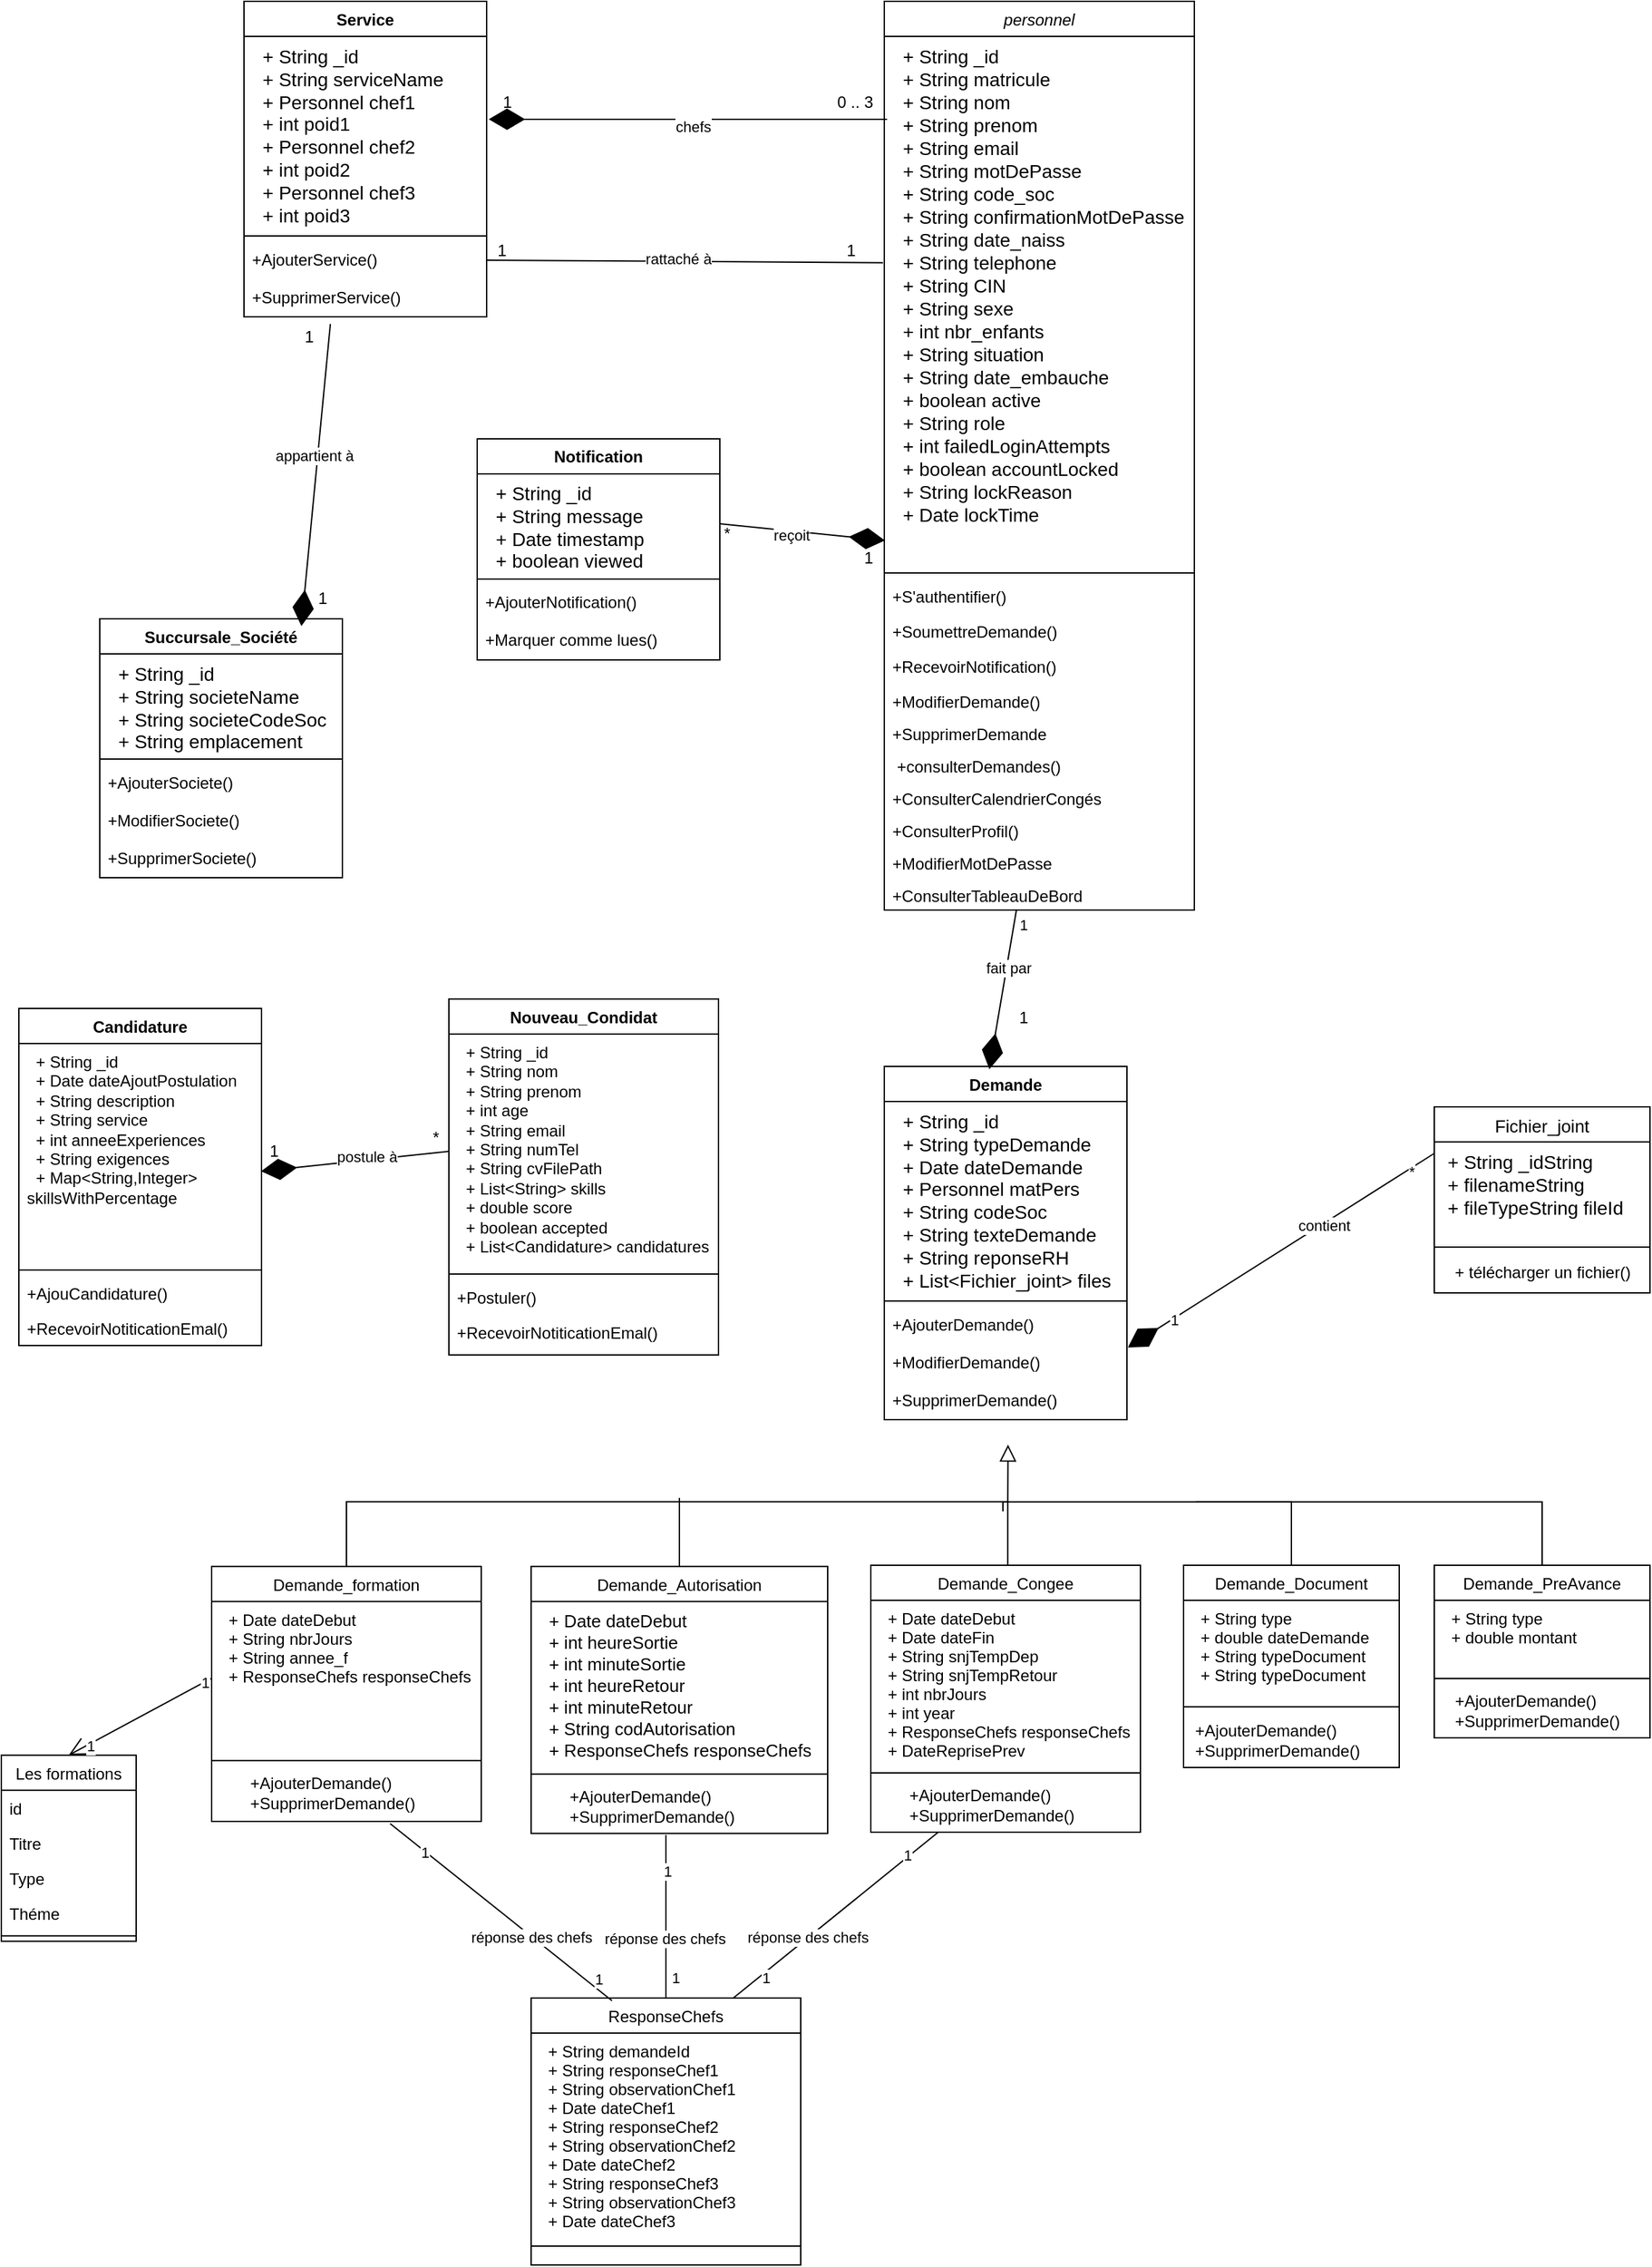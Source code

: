 <mxfile version="27.0.5">
  <diagram id="C5RBs43oDa-KdzZeNtuy" name="Page-1">
    <mxGraphModel dx="3021" dy="2364" grid="1" gridSize="10" guides="1" tooltips="1" connect="1" arrows="1" fold="1" page="1" pageScale="1" pageWidth="827" pageHeight="1169" math="0" shadow="0">
      <root>
        <mxCell id="WIyWlLk6GJQsqaUBKTNV-0" />
        <mxCell id="WIyWlLk6GJQsqaUBKTNV-1" parent="WIyWlLk6GJQsqaUBKTNV-0" />
        <mxCell id="zkfFHV4jXpPFQw0GAbJ--0" value="personnel" style="swimlane;fontStyle=2;align=center;verticalAlign=top;childLayout=stackLayout;horizontal=1;startSize=26;horizontalStack=0;resizeParent=1;resizeLast=0;collapsible=1;marginBottom=0;rounded=0;shadow=0;strokeWidth=1;" parent="WIyWlLk6GJQsqaUBKTNV-1" vertex="1">
          <mxGeometry x="192" y="-210" width="230" height="674" as="geometry">
            <mxRectangle x="230" y="140" width="160" height="26" as="alternateBounds" />
          </mxGeometry>
        </mxCell>
        <mxCell id="-u3w1DlrnEDcpq63W45w-45" value="  + String _id&#xa;  + String matricule&#xa;  + String nom&#xa;  + String prenom&#xa;  + String email&#xa;  + String motDePasse&#xa;  + String code_soc&#xa;  + String confirmationMotDePasse&#xa;  + String date_naiss&#xa;  + String telephone&#xa;  + String CIN&#xa;  + String sexe&#xa;  + int nbr_enfants&#xa;  + String situation&#xa;  + String date_embauche&#xa;  + boolean active&#xa;  + String role&#xa;  + int failedLoginAttempts&#xa;  + boolean accountLocked&#xa;  + String lockReason&#xa;  + Date lockTime&#xa;  &#xa;" style="text;align=left;verticalAlign=top;spacingLeft=4;spacingRight=4;overflow=hidden;rotatable=0;points=[[0,0.5],[1,0.5]];portConstraint=eastwest;rounded=0;shadow=0;html=0;strokeWidth=1;fontSize=14;fontStyle=0" parent="zkfFHV4jXpPFQw0GAbJ--0" vertex="1">
          <mxGeometry y="26" width="230" height="394" as="geometry" />
        </mxCell>
        <mxCell id="zkfFHV4jXpPFQw0GAbJ--4" value="" style="line;html=1;strokeWidth=1;align=left;verticalAlign=middle;spacingTop=-1;spacingLeft=3;spacingRight=3;rotatable=0;labelPosition=right;points=[];portConstraint=eastwest;" parent="zkfFHV4jXpPFQw0GAbJ--0" vertex="1">
          <mxGeometry y="420" width="230" height="8" as="geometry" />
        </mxCell>
        <mxCell id="zkfFHV4jXpPFQw0GAbJ--5" value="+S&#39;authentifier()" style="text;align=left;verticalAlign=top;spacingLeft=4;spacingRight=4;overflow=hidden;rotatable=0;points=[[0,0.5],[1,0.5]];portConstraint=eastwest;" parent="zkfFHV4jXpPFQw0GAbJ--0" vertex="1">
          <mxGeometry y="428" width="230" height="26" as="geometry" />
        </mxCell>
        <mxCell id="O5EITzwN7BPap431oK7U-24" value="+SoumettreDemande()" style="text;align=left;verticalAlign=top;spacingLeft=4;spacingRight=4;overflow=hidden;rotatable=0;points=[[0,0.5],[1,0.5]];portConstraint=eastwest;" parent="zkfFHV4jXpPFQw0GAbJ--0" vertex="1">
          <mxGeometry y="454" width="230" height="26" as="geometry" />
        </mxCell>
        <mxCell id="O5EITzwN7BPap431oK7U-23" value="+RecevoirNotification()" style="text;align=left;verticalAlign=top;spacingLeft=4;spacingRight=4;overflow=hidden;rotatable=0;points=[[0,0.5],[1,0.5]];portConstraint=eastwest;" parent="zkfFHV4jXpPFQw0GAbJ--0" vertex="1">
          <mxGeometry y="480" width="230" height="26" as="geometry" />
        </mxCell>
        <mxCell id="O5EITzwN7BPap431oK7U-22" value="+ModifierDemande()" style="text;align=left;verticalAlign=top;spacingLeft=4;spacingRight=4;overflow=hidden;rotatable=0;points=[[0,0.5],[1,0.5]];portConstraint=eastwest;" parent="zkfFHV4jXpPFQw0GAbJ--0" vertex="1">
          <mxGeometry y="506" width="230" height="24" as="geometry" />
        </mxCell>
        <mxCell id="-u3w1DlrnEDcpq63W45w-73" value="+SupprimerDemande" style="text;align=left;verticalAlign=top;spacingLeft=4;spacingRight=4;overflow=hidden;rotatable=0;points=[[0,0.5],[1,0.5]];portConstraint=eastwest;" parent="zkfFHV4jXpPFQw0GAbJ--0" vertex="1">
          <mxGeometry y="530" width="230" height="24" as="geometry" />
        </mxCell>
        <mxCell id="-u3w1DlrnEDcpq63W45w-72" value=" +consulterDemandes()" style="text;align=left;verticalAlign=top;spacingLeft=4;spacingRight=4;overflow=hidden;rotatable=0;points=[[0,0.5],[1,0.5]];portConstraint=eastwest;" parent="zkfFHV4jXpPFQw0GAbJ--0" vertex="1">
          <mxGeometry y="554" width="230" height="24" as="geometry" />
        </mxCell>
        <mxCell id="-u3w1DlrnEDcpq63W45w-71" value="+ConsulterCalendrierCongés" style="text;align=left;verticalAlign=top;spacingLeft=4;spacingRight=4;overflow=hidden;rotatable=0;points=[[0,0.5],[1,0.5]];portConstraint=eastwest;" parent="zkfFHV4jXpPFQw0GAbJ--0" vertex="1">
          <mxGeometry y="578" width="230" height="24" as="geometry" />
        </mxCell>
        <mxCell id="-u3w1DlrnEDcpq63W45w-70" value="+ConsulterProfil()" style="text;align=left;verticalAlign=top;spacingLeft=4;spacingRight=4;overflow=hidden;rotatable=0;points=[[0,0.5],[1,0.5]];portConstraint=eastwest;" parent="zkfFHV4jXpPFQw0GAbJ--0" vertex="1">
          <mxGeometry y="602" width="230" height="24" as="geometry" />
        </mxCell>
        <mxCell id="-u3w1DlrnEDcpq63W45w-69" value="+ModifierMotDePasse" style="text;align=left;verticalAlign=top;spacingLeft=4;spacingRight=4;overflow=hidden;rotatable=0;points=[[0,0.5],[1,0.5]];portConstraint=eastwest;" parent="zkfFHV4jXpPFQw0GAbJ--0" vertex="1">
          <mxGeometry y="626" width="230" height="24" as="geometry" />
        </mxCell>
        <mxCell id="-u3w1DlrnEDcpq63W45w-68" value="+ConsulterTableauDeBord" style="text;align=left;verticalAlign=top;spacingLeft=4;spacingRight=4;overflow=hidden;rotatable=0;points=[[0,0.5],[1,0.5]];portConstraint=eastwest;" parent="zkfFHV4jXpPFQw0GAbJ--0" vertex="1">
          <mxGeometry y="650" width="230" height="24" as="geometry" />
        </mxCell>
        <mxCell id="O5EITzwN7BPap431oK7U-33" value="Demande_formation" style="swimlane;fontStyle=0;align=center;verticalAlign=top;childLayout=stackLayout;horizontal=1;startSize=26;horizontalStack=0;resizeParent=1;resizeLast=0;collapsible=1;marginBottom=0;rounded=0;shadow=0;strokeWidth=1;" parent="WIyWlLk6GJQsqaUBKTNV-1" vertex="1">
          <mxGeometry x="-307" y="950.83" width="200" height="189.17" as="geometry">
            <mxRectangle x="130" y="380" width="160" height="26" as="alternateBounds" />
          </mxGeometry>
        </mxCell>
        <mxCell id="O5EITzwN7BPap431oK7U-34" value="  + Date dateDebut&#xa;  + String nbrJours&#xa;  + String annee_f&#xa;  + ResponseChefs responseChefs" style="text;align=left;verticalAlign=top;spacingLeft=4;spacingRight=4;overflow=hidden;rotatable=0;points=[[0,0.5],[1,0.5]];portConstraint=eastwest;" parent="O5EITzwN7BPap431oK7U-33" vertex="1">
          <mxGeometry y="26" width="200" height="114" as="geometry" />
        </mxCell>
        <mxCell id="O5EITzwN7BPap431oK7U-44" value="" style="line;html=1;strokeWidth=1;align=left;verticalAlign=middle;spacingTop=-1;spacingLeft=3;spacingRight=3;rotatable=0;labelPosition=right;points=[];portConstraint=eastwest;" parent="O5EITzwN7BPap431oK7U-33" vertex="1">
          <mxGeometry y="140" width="200" height="8" as="geometry" />
        </mxCell>
        <mxCell id="gfEL7aQkDBIa4sKmxt_5-107" value="&lt;span style=&quot;white-space: pre;&quot;&gt;&#x9;&lt;/span&gt;+Ajouter&lt;span style=&quot;text-align: center;&quot;&gt;Demande&lt;/span&gt;()&lt;div&gt;&lt;span style=&quot;white-space: pre;&quot;&gt;&#x9;&lt;/span&gt;+Supprimer&lt;span style=&quot;text-align: center; background-color: transparent; color: light-dark(rgb(0, 0, 0), rgb(255, 255, 255));&quot;&gt;Demande&lt;/span&gt;&lt;span style=&quot;background-color: transparent; color: light-dark(rgb(0, 0, 0), rgb(255, 255, 255));&quot;&gt;()&lt;/span&gt;&lt;/div&gt;" style="text;html=1;align=left;verticalAlign=middle;resizable=0;points=[];autosize=1;strokeColor=none;fillColor=none;" parent="O5EITzwN7BPap431oK7U-33" vertex="1">
          <mxGeometry y="148" width="200" height="40" as="geometry" />
        </mxCell>
        <mxCell id="O5EITzwN7BPap431oK7U-47" value="Les formations" style="swimlane;fontStyle=0;align=center;verticalAlign=top;childLayout=stackLayout;horizontal=1;startSize=26;horizontalStack=0;resizeParent=1;resizeLast=0;collapsible=1;marginBottom=0;rounded=0;shadow=0;strokeWidth=1;" parent="WIyWlLk6GJQsqaUBKTNV-1" vertex="1">
          <mxGeometry x="-463" y="1090.83" width="100" height="138" as="geometry">
            <mxRectangle x="130" y="380" width="160" height="26" as="alternateBounds" />
          </mxGeometry>
        </mxCell>
        <mxCell id="O5EITzwN7BPap431oK7U-52" value="id" style="text;align=left;verticalAlign=top;spacingLeft=4;spacingRight=4;overflow=hidden;rotatable=0;points=[[0,0.5],[1,0.5]];portConstraint=eastwest;rounded=0;shadow=0;html=0;" parent="O5EITzwN7BPap431oK7U-47" vertex="1">
          <mxGeometry y="26" width="100" height="26" as="geometry" />
        </mxCell>
        <mxCell id="-u3w1DlrnEDcpq63W45w-180" value="Titre" style="text;align=left;verticalAlign=top;spacingLeft=4;spacingRight=4;overflow=hidden;rotatable=0;points=[[0,0.5],[1,0.5]];portConstraint=eastwest;rounded=0;shadow=0;html=0;" parent="O5EITzwN7BPap431oK7U-47" vertex="1">
          <mxGeometry y="52" width="100" height="26" as="geometry" />
        </mxCell>
        <mxCell id="aDl5N6_NMkzRwFbQj5bC-1" value="Type" style="text;align=left;verticalAlign=top;spacingLeft=4;spacingRight=4;overflow=hidden;rotatable=0;points=[[0,0.5],[1,0.5]];portConstraint=eastwest;rounded=0;shadow=0;html=0;" parent="O5EITzwN7BPap431oK7U-47" vertex="1">
          <mxGeometry y="78" width="100" height="26" as="geometry" />
        </mxCell>
        <mxCell id="aDl5N6_NMkzRwFbQj5bC-0" value="Théme" style="text;align=left;verticalAlign=top;spacingLeft=4;spacingRight=4;overflow=hidden;rotatable=0;points=[[0,0.5],[1,0.5]];portConstraint=eastwest;rounded=0;shadow=0;html=0;" parent="O5EITzwN7BPap431oK7U-47" vertex="1">
          <mxGeometry y="104" width="100" height="26" as="geometry" />
        </mxCell>
        <mxCell id="O5EITzwN7BPap431oK7U-53" value="" style="line;html=1;strokeWidth=1;align=left;verticalAlign=middle;spacingTop=-1;spacingLeft=3;spacingRight=3;rotatable=0;labelPosition=right;points=[];portConstraint=eastwest;" parent="O5EITzwN7BPap431oK7U-47" vertex="1">
          <mxGeometry y="130" width="100" height="8" as="geometry" />
        </mxCell>
        <mxCell id="O5EITzwN7BPap431oK7U-54" value="" style="endArrow=open;endFill=1;endSize=12;html=1;rounded=0;exitX=0;exitY=0.5;exitDx=0;exitDy=0;entryX=0.5;entryY=0;entryDx=0;entryDy=0;" parent="WIyWlLk6GJQsqaUBKTNV-1" source="O5EITzwN7BPap431oK7U-34" target="O5EITzwN7BPap431oK7U-47" edge="1">
          <mxGeometry width="160" relative="1" as="geometry">
            <mxPoint x="-457" y="1053.83" as="sourcePoint" />
            <mxPoint x="-297" y="1053.83" as="targetPoint" />
            <Array as="points" />
          </mxGeometry>
        </mxCell>
        <mxCell id="eImI6m4xT-x2nR68rAMc-19" value="1" style="edgeLabel;html=1;align=center;verticalAlign=middle;resizable=0;points=[];" parent="O5EITzwN7BPap431oK7U-54" vertex="1" connectable="0">
          <mxGeometry x="-0.907" relative="1" as="geometry">
            <mxPoint as="offset" />
          </mxGeometry>
        </mxCell>
        <mxCell id="gfEL7aQkDBIa4sKmxt_5-82" value="1" style="edgeLabel;html=1;align=center;verticalAlign=middle;resizable=0;points=[];" parent="O5EITzwN7BPap431oK7U-54" vertex="1" connectable="0">
          <mxGeometry x="0.722" y="1" relative="1" as="geometry">
            <mxPoint as="offset" />
          </mxGeometry>
        </mxCell>
        <mxCell id="O5EITzwN7BPap431oK7U-55" value="Demande_Congee" style="swimlane;fontStyle=0;align=center;verticalAlign=top;childLayout=stackLayout;horizontal=1;startSize=26;horizontalStack=0;resizeParent=1;resizeLast=0;collapsible=1;marginBottom=0;rounded=0;shadow=0;strokeWidth=1;" parent="WIyWlLk6GJQsqaUBKTNV-1" vertex="1">
          <mxGeometry x="182" y="950" width="200" height="198" as="geometry">
            <mxRectangle x="130" y="380" width="160" height="26" as="alternateBounds" />
          </mxGeometry>
        </mxCell>
        <mxCell id="O5EITzwN7BPap431oK7U-63" value="  + Date dateDebut&#xa;  + Date dateFin&#xa;  + String snjTempDep&#xa;  + String snjTempRetour&#xa;  + int nbrJours&#xa;  + int year  &#xa;  + ResponseChefs responseChefs&#xa;  + DateReprisePrev" style="text;align=left;verticalAlign=top;spacingLeft=4;spacingRight=4;overflow=hidden;rotatable=0;points=[[0,0.5],[1,0.5]];portConstraint=eastwest;rounded=0;shadow=0;html=0;" parent="O5EITzwN7BPap431oK7U-55" vertex="1">
          <mxGeometry y="26" width="200" height="124" as="geometry" />
        </mxCell>
        <mxCell id="O5EITzwN7BPap431oK7U-61" value="" style="line;html=1;strokeWidth=1;align=left;verticalAlign=middle;spacingTop=-1;spacingLeft=3;spacingRight=3;rotatable=0;labelPosition=right;points=[];portConstraint=eastwest;" parent="O5EITzwN7BPap431oK7U-55" vertex="1">
          <mxGeometry y="150" width="200" height="8" as="geometry" />
        </mxCell>
        <mxCell id="gfEL7aQkDBIa4sKmxt_5-110" value="&lt;span style=&quot;white-space: pre;&quot;&gt;&#x9;&lt;/span&gt;+Ajouter&lt;span style=&quot;text-align: center;&quot;&gt;Demande&lt;/span&gt;()&lt;div&gt;&lt;span style=&quot;white-space: pre;&quot;&gt;&#x9;&lt;/span&gt;+Supprimer&lt;span style=&quot;text-align: center; background-color: transparent; color: light-dark(rgb(0, 0, 0), rgb(255, 255, 255));&quot;&gt;Demande&lt;/span&gt;&lt;span style=&quot;background-color: transparent; color: light-dark(rgb(0, 0, 0), rgb(255, 255, 255));&quot;&gt;()&lt;/span&gt;&lt;/div&gt;" style="text;html=1;align=left;verticalAlign=middle;resizable=0;points=[];autosize=1;strokeColor=none;fillColor=none;" parent="O5EITzwN7BPap431oK7U-55" vertex="1">
          <mxGeometry y="158" width="200" height="40" as="geometry" />
        </mxCell>
        <mxCell id="O5EITzwN7BPap431oK7U-68" value="Demande_Autorisation" style="swimlane;fontStyle=0;align=center;verticalAlign=top;childLayout=stackLayout;horizontal=1;startSize=26;horizontalStack=0;resizeParent=1;resizeLast=0;collapsible=1;marginBottom=0;rounded=0;shadow=0;strokeWidth=1;" parent="WIyWlLk6GJQsqaUBKTNV-1" vertex="1">
          <mxGeometry x="-70" y="950.83" width="220" height="198" as="geometry">
            <mxRectangle x="130" y="380" width="160" height="26" as="alternateBounds" />
          </mxGeometry>
        </mxCell>
        <mxCell id="O5EITzwN7BPap431oK7U-69" value="  + Date dateDebut&#xa;  + int heureSortie&#xa;  + int minuteSortie&#xa;  + int heureRetour&#xa;  + int minuteRetour&#xa;  + String codAutorisation&#xa;  + ResponseChefs responseChefs" style="text;align=left;verticalAlign=top;spacingLeft=4;spacingRight=4;overflow=hidden;rotatable=0;points=[[0,0.5],[1,0.5]];portConstraint=eastwest;fontSize=13;" parent="O5EITzwN7BPap431oK7U-68" vertex="1">
          <mxGeometry y="26" width="220" height="124" as="geometry" />
        </mxCell>
        <mxCell id="O5EITzwN7BPap431oK7U-76" value="" style="line;html=1;strokeWidth=1;align=left;verticalAlign=middle;spacingTop=-1;spacingLeft=3;spacingRight=3;rotatable=0;labelPosition=right;points=[];portConstraint=eastwest;" parent="O5EITzwN7BPap431oK7U-68" vertex="1">
          <mxGeometry y="150" width="220" height="8" as="geometry" />
        </mxCell>
        <mxCell id="gfEL7aQkDBIa4sKmxt_5-109" value="&lt;span style=&quot;white-space: pre;&quot;&gt;&#x9;&lt;/span&gt;+Ajouter&lt;span style=&quot;text-align: center;&quot;&gt;Demande&lt;/span&gt;()&lt;div&gt;&lt;span style=&quot;white-space: pre;&quot;&gt;&#x9;&lt;/span&gt;+Supprimer&lt;span style=&quot;text-align: center; background-color: transparent; color: light-dark(rgb(0, 0, 0), rgb(255, 255, 255));&quot;&gt;Demande&lt;/span&gt;&lt;span style=&quot;background-color: transparent; color: light-dark(rgb(0, 0, 0), rgb(255, 255, 255));&quot;&gt;()&lt;/span&gt;&lt;/div&gt;" style="text;html=1;align=left;verticalAlign=middle;resizable=0;points=[];autosize=1;strokeColor=none;fillColor=none;" parent="O5EITzwN7BPap431oK7U-68" vertex="1">
          <mxGeometry y="158" width="220" height="40" as="geometry" />
        </mxCell>
        <mxCell id="O5EITzwN7BPap431oK7U-118" value="Demande_PreAvance" style="swimlane;fontStyle=0;align=center;verticalAlign=top;childLayout=stackLayout;horizontal=1;startSize=26;horizontalStack=0;resizeParent=1;resizeLast=0;collapsible=1;marginBottom=0;rounded=0;shadow=0;strokeWidth=1;" parent="WIyWlLk6GJQsqaUBKTNV-1" vertex="1">
          <mxGeometry x="600" y="950" width="160" height="128" as="geometry">
            <mxRectangle x="130" y="380" width="160" height="26" as="alternateBounds" />
          </mxGeometry>
        </mxCell>
        <mxCell id="O5EITzwN7BPap431oK7U-119" value="  + String type&#xa;  + double montant&#xa;" style="text;align=left;verticalAlign=top;spacingLeft=4;spacingRight=4;overflow=hidden;rotatable=0;points=[[0,0.5],[1,0.5]];portConstraint=eastwest;" parent="O5EITzwN7BPap431oK7U-118" vertex="1">
          <mxGeometry y="26" width="160" height="54" as="geometry" />
        </mxCell>
        <mxCell id="O5EITzwN7BPap431oK7U-122" value="" style="line;html=1;strokeWidth=1;align=left;verticalAlign=middle;spacingTop=-1;spacingLeft=3;spacingRight=3;rotatable=0;labelPosition=right;points=[];portConstraint=eastwest;" parent="O5EITzwN7BPap431oK7U-118" vertex="1">
          <mxGeometry y="80" width="160" height="8" as="geometry" />
        </mxCell>
        <mxCell id="gfEL7aQkDBIa4sKmxt_5-111" value="&amp;nbsp; &amp;nbsp; +Ajouter&lt;span style=&quot;text-align: center;&quot;&gt;Demande&lt;/span&gt;()&lt;div&gt;&amp;nbsp; &amp;nbsp; +Supprimer&lt;span style=&quot;text-align: center; background-color: transparent; color: light-dark(rgb(0, 0, 0), rgb(255, 255, 255));&quot;&gt;Demande&lt;/span&gt;&lt;span style=&quot;background-color: transparent; color: light-dark(rgb(0, 0, 0), rgb(255, 255, 255));&quot;&gt;()&lt;/span&gt;&lt;/div&gt;" style="text;html=1;align=left;verticalAlign=middle;resizable=0;points=[];autosize=1;strokeColor=none;fillColor=none;" parent="O5EITzwN7BPap431oK7U-118" vertex="1">
          <mxGeometry y="88" width="160" height="40" as="geometry" />
        </mxCell>
        <mxCell id="O5EITzwN7BPap431oK7U-124" value="Succursale_Société" style="swimlane;fontStyle=1;align=center;verticalAlign=top;childLayout=stackLayout;horizontal=1;startSize=26;horizontalStack=0;resizeParent=1;resizeParentMax=0;resizeLast=0;collapsible=1;marginBottom=0;whiteSpace=wrap;html=1;" parent="WIyWlLk6GJQsqaUBKTNV-1" vertex="1">
          <mxGeometry x="-390" y="248" width="180" height="192" as="geometry" />
        </mxCell>
        <mxCell id="O5EITzwN7BPap431oK7U-125" value="&lt;div&gt;&lt;font style=&quot;font-size: 14px;&quot;&gt;&amp;nbsp; + String _id&lt;/font&gt;&lt;/div&gt;&lt;div&gt;&lt;font style=&quot;font-size: 14px;&quot;&gt;&amp;nbsp; + String societeName&lt;/font&gt;&lt;/div&gt;&lt;div&gt;&lt;font style=&quot;font-size: 14px;&quot;&gt;&amp;nbsp; + String societeCodeSoc&lt;/font&gt;&lt;/div&gt;&lt;div&gt;&lt;font style=&quot;font-size: 14px;&quot;&gt;&amp;nbsp; + String emplacement&lt;/font&gt;&lt;/div&gt;" style="text;strokeColor=none;fillColor=none;align=left;verticalAlign=top;spacingLeft=4;spacingRight=4;overflow=hidden;rotatable=0;points=[[0,0.5],[1,0.5]];portConstraint=eastwest;whiteSpace=wrap;html=1;" parent="O5EITzwN7BPap431oK7U-124" vertex="1">
          <mxGeometry y="26" width="180" height="74" as="geometry" />
        </mxCell>
        <mxCell id="O5EITzwN7BPap431oK7U-126" value="" style="line;strokeWidth=1;fillColor=none;align=left;verticalAlign=middle;spacingTop=-1;spacingLeft=3;spacingRight=3;rotatable=0;labelPosition=right;points=[];portConstraint=eastwest;strokeColor=inherit;" parent="O5EITzwN7BPap431oK7U-124" vertex="1">
          <mxGeometry y="100" width="180" height="8" as="geometry" />
        </mxCell>
        <mxCell id="O5EITzwN7BPap431oK7U-127" value="+AjouterSociete()" style="text;strokeColor=none;fillColor=none;align=left;verticalAlign=top;spacingLeft=4;spacingRight=4;overflow=hidden;rotatable=0;points=[[0,0.5],[1,0.5]];portConstraint=eastwest;whiteSpace=wrap;html=1;" parent="O5EITzwN7BPap431oK7U-124" vertex="1">
          <mxGeometry y="108" width="180" height="28" as="geometry" />
        </mxCell>
        <mxCell id="-u3w1DlrnEDcpq63W45w-39" value="+ModifierSociete()" style="text;strokeColor=none;fillColor=none;align=left;verticalAlign=top;spacingLeft=4;spacingRight=4;overflow=hidden;rotatable=0;points=[[0,0.5],[1,0.5]];portConstraint=eastwest;whiteSpace=wrap;html=1;" parent="O5EITzwN7BPap431oK7U-124" vertex="1">
          <mxGeometry y="136" width="180" height="28" as="geometry" />
        </mxCell>
        <mxCell id="-u3w1DlrnEDcpq63W45w-40" value="+SupprimerSociete()" style="text;strokeColor=none;fillColor=none;align=left;verticalAlign=top;spacingLeft=4;spacingRight=4;overflow=hidden;rotatable=0;points=[[0,0.5],[1,0.5]];portConstraint=eastwest;whiteSpace=wrap;html=1;" parent="O5EITzwN7BPap431oK7U-124" vertex="1">
          <mxGeometry y="164" width="180" height="28" as="geometry" />
        </mxCell>
        <mxCell id="O5EITzwN7BPap431oK7U-128" value="Nouveau_Condidat" style="swimlane;fontStyle=1;align=center;verticalAlign=top;childLayout=stackLayout;horizontal=1;startSize=26;horizontalStack=0;resizeParent=1;resizeParentMax=0;resizeLast=0;collapsible=1;marginBottom=0;whiteSpace=wrap;html=1;" parent="WIyWlLk6GJQsqaUBKTNV-1" vertex="1">
          <mxGeometry x="-131" y="530" width="200" height="264" as="geometry">
            <mxRectangle x="-330" y="546" width="140" height="30" as="alternateBounds" />
          </mxGeometry>
        </mxCell>
        <mxCell id="O5EITzwN7BPap431oK7U-134" value="&lt;div&gt;&amp;nbsp; + String _id&lt;/div&gt;&lt;div&gt;&amp;nbsp; + String nom&lt;/div&gt;&lt;div&gt;&amp;nbsp; + String prenom&lt;/div&gt;&lt;div&gt;&amp;nbsp; + int age&lt;/div&gt;&lt;div&gt;&amp;nbsp; + String email&lt;/div&gt;&lt;div&gt;&amp;nbsp; + String numTel&lt;/div&gt;&lt;div&gt;&amp;nbsp; + String cvFilePath&lt;/div&gt;&lt;div&gt;&amp;nbsp; + List&amp;lt;String&amp;gt; skills&lt;/div&gt;&lt;div&gt;&amp;nbsp; + double score&lt;/div&gt;&lt;div&gt;&amp;nbsp; + boolean accepted&lt;/div&gt;&lt;div&gt;&amp;nbsp; + List&amp;lt;Candidature&amp;gt; candidatures&lt;/div&gt;" style="text;strokeColor=none;fillColor=none;align=left;verticalAlign=top;spacingLeft=4;spacingRight=4;overflow=hidden;rotatable=0;points=[[0,0.5],[1,0.5]];portConstraint=eastwest;whiteSpace=wrap;html=1;" parent="O5EITzwN7BPap431oK7U-128" vertex="1">
          <mxGeometry y="26" width="200" height="174" as="geometry" />
        </mxCell>
        <mxCell id="O5EITzwN7BPap431oK7U-130" value="" style="line;strokeWidth=1;fillColor=none;align=left;verticalAlign=middle;spacingTop=-1;spacingLeft=3;spacingRight=3;rotatable=0;labelPosition=right;points=[];portConstraint=eastwest;strokeColor=inherit;" parent="O5EITzwN7BPap431oK7U-128" vertex="1">
          <mxGeometry y="200" width="200" height="8" as="geometry" />
        </mxCell>
        <mxCell id="O5EITzwN7BPap431oK7U-131" value="+Postuler()" style="text;strokeColor=none;fillColor=none;align=left;verticalAlign=top;spacingLeft=4;spacingRight=4;overflow=hidden;rotatable=0;points=[[0,0.5],[1,0.5]];portConstraint=eastwest;whiteSpace=wrap;html=1;" parent="O5EITzwN7BPap431oK7U-128" vertex="1">
          <mxGeometry y="208" width="200" height="26" as="geometry" />
        </mxCell>
        <mxCell id="-u3w1DlrnEDcpq63W45w-38" value="+RecevoirNotiticationEmal()" style="text;strokeColor=none;fillColor=none;align=left;verticalAlign=top;spacingLeft=4;spacingRight=4;overflow=hidden;rotatable=0;points=[[0,0.5],[1,0.5]];portConstraint=eastwest;whiteSpace=wrap;html=1;" parent="O5EITzwN7BPap431oK7U-128" vertex="1">
          <mxGeometry y="234" width="200" height="30" as="geometry" />
        </mxCell>
        <mxCell id="O5EITzwN7BPap431oK7U-144" value="" style="endArrow=block;endSize=10;endFill=0;shadow=0;strokeWidth=1;rounded=0;curved=0;edgeStyle=elbowEdgeStyle;elbow=vertical;exitX=0.508;exitY=0;exitDx=0;exitDy=0;exitPerimeter=0;entryX=0.51;entryY=1.133;entryDx=0;entryDy=0;entryPerimeter=0;" parent="WIyWlLk6GJQsqaUBKTNV-1" source="O5EITzwN7BPap431oK7U-55" edge="1">
          <mxGeometry width="160" relative="1" as="geometry">
            <mxPoint x="283" y="1208.83" as="sourcePoint" />
            <mxPoint x="283.8" y="860.554" as="targetPoint" />
            <Array as="points" />
          </mxGeometry>
        </mxCell>
        <mxCell id="O5EITzwN7BPap431oK7U-145" value="" style="endArrow=none;endSize=10;endFill=0;shadow=0;strokeWidth=1;rounded=0;curved=0;edgeStyle=elbowEdgeStyle;elbow=vertical;entryX=0.5;entryY=0;entryDx=0;entryDy=0;startFill=0;" parent="WIyWlLk6GJQsqaUBKTNV-1" target="O5EITzwN7BPap431oK7U-107" edge="1">
          <mxGeometry width="160" relative="1" as="geometry">
            <mxPoint x="423" y="902.83" as="sourcePoint" />
            <mxPoint x="123" y="942.83" as="targetPoint" />
            <Array as="points">
              <mxPoint x="283" y="902.83" />
            </Array>
          </mxGeometry>
        </mxCell>
        <mxCell id="O5EITzwN7BPap431oK7U-146" value="" style="endArrow=none;endSize=10;endFill=0;shadow=0;strokeWidth=1;rounded=0;curved=0;edgeStyle=elbowEdgeStyle;elbow=vertical;entryX=0.5;entryY=0;entryDx=0;entryDy=0;startFill=0;" parent="WIyWlLk6GJQsqaUBKTNV-1" target="O5EITzwN7BPap431oK7U-33" edge="1">
          <mxGeometry width="160" relative="1" as="geometry">
            <mxPoint x="283" y="902.83" as="sourcePoint" />
            <mxPoint x="293" y="976.83" as="targetPoint" />
            <Array as="points">
              <mxPoint x="33" y="902.83" />
            </Array>
          </mxGeometry>
        </mxCell>
        <mxCell id="O5EITzwN7BPap431oK7U-149" value="" style="endArrow=none;endSize=10;endFill=0;shadow=0;strokeWidth=1;rounded=0;curved=0;edgeStyle=elbowEdgeStyle;elbow=vertical;startFill=0;entryX=0.5;entryY=0;entryDx=0;entryDy=0;" parent="WIyWlLk6GJQsqaUBKTNV-1" target="O5EITzwN7BPap431oK7U-118" edge="1">
          <mxGeometry width="160" relative="1" as="geometry">
            <mxPoint x="280" y="910" as="sourcePoint" />
            <mxPoint x="723" y="993" as="targetPoint" />
            <Array as="points">
              <mxPoint x="543" y="903" />
            </Array>
          </mxGeometry>
        </mxCell>
        <mxCell id="-u3w1DlrnEDcpq63W45w-163" value="Demande" style="swimlane;fontStyle=1;align=center;verticalAlign=top;childLayout=stackLayout;horizontal=1;startSize=26;horizontalStack=0;resizeParent=1;resizeParentMax=0;resizeLast=0;collapsible=1;marginBottom=0;whiteSpace=wrap;html=1;" parent="WIyWlLk6GJQsqaUBKTNV-1" vertex="1">
          <mxGeometry x="192" y="580.0" width="180" height="262" as="geometry" />
        </mxCell>
        <mxCell id="-u3w1DlrnEDcpq63W45w-164" value="&lt;div&gt;&lt;span style=&quot;text-wrap-mode: nowrap;&quot;&gt;&amp;nbsp; + String _id&lt;/span&gt;&lt;/div&gt;&lt;div&gt;&lt;span style=&quot;text-wrap-mode: nowrap;&quot;&gt;&amp;nbsp; + String typeDemande&lt;/span&gt;&lt;/div&gt;&lt;div&gt;&lt;span style=&quot;text-wrap-mode: nowrap;&quot;&gt;&amp;nbsp; + Date dateDemande&lt;/span&gt;&lt;/div&gt;&lt;div&gt;&lt;span style=&quot;text-wrap-mode: nowrap;&quot;&gt;&amp;nbsp; + Personnel matPers&lt;/span&gt;&lt;/div&gt;&lt;div&gt;&lt;span style=&quot;text-wrap-mode: nowrap;&quot;&gt;&amp;nbsp; + String codeSoc&lt;/span&gt;&lt;/div&gt;&lt;div&gt;&lt;span style=&quot;text-wrap-mode: nowrap;&quot;&gt;&amp;nbsp; + String texteDemande&lt;/span&gt;&lt;/div&gt;&lt;div&gt;&lt;span style=&quot;text-wrap-mode: nowrap;&quot;&gt;&amp;nbsp; + String reponseRH&lt;/span&gt;&lt;/div&gt;&lt;div&gt;&lt;span style=&quot;text-wrap-mode: nowrap;&quot;&gt;&amp;nbsp; + List&amp;lt;Fichier_joint&amp;gt; files&lt;/span&gt;&lt;/div&gt;" style="text;strokeColor=none;fillColor=none;align=left;verticalAlign=top;spacingLeft=4;spacingRight=4;overflow=hidden;rotatable=0;points=[[0,0.5],[1,0.5]];portConstraint=eastwest;whiteSpace=wrap;html=1;fontSize=14;" parent="-u3w1DlrnEDcpq63W45w-163" vertex="1">
          <mxGeometry y="26" width="180" height="144" as="geometry" />
        </mxCell>
        <mxCell id="-u3w1DlrnEDcpq63W45w-165" value="" style="line;strokeWidth=1;fillColor=none;align=left;verticalAlign=middle;spacingTop=-1;spacingLeft=3;spacingRight=3;rotatable=0;labelPosition=right;points=[];portConstraint=eastwest;strokeColor=inherit;" parent="-u3w1DlrnEDcpq63W45w-163" vertex="1">
          <mxGeometry y="170" width="180" height="8" as="geometry" />
        </mxCell>
        <mxCell id="-u3w1DlrnEDcpq63W45w-166" value="+AjouterDemande()" style="text;strokeColor=none;fillColor=none;align=left;verticalAlign=top;spacingLeft=4;spacingRight=4;overflow=hidden;rotatable=0;points=[[0,0.5],[1,0.5]];portConstraint=eastwest;whiteSpace=wrap;html=1;" parent="-u3w1DlrnEDcpq63W45w-163" vertex="1">
          <mxGeometry y="178" width="180" height="28" as="geometry" />
        </mxCell>
        <mxCell id="-u3w1DlrnEDcpq63W45w-167" value="+ModifierDemande()" style="text;strokeColor=none;fillColor=none;align=left;verticalAlign=top;spacingLeft=4;spacingRight=4;overflow=hidden;rotatable=0;points=[[0,0.5],[1,0.5]];portConstraint=eastwest;whiteSpace=wrap;html=1;" parent="-u3w1DlrnEDcpq63W45w-163" vertex="1">
          <mxGeometry y="206" width="180" height="28" as="geometry" />
        </mxCell>
        <mxCell id="-u3w1DlrnEDcpq63W45w-168" value="+SupprimerDemande()" style="text;strokeColor=none;fillColor=none;align=left;verticalAlign=top;spacingLeft=4;spacingRight=4;overflow=hidden;rotatable=0;points=[[0,0.5],[1,0.5]];portConstraint=eastwest;whiteSpace=wrap;html=1;" parent="-u3w1DlrnEDcpq63W45w-163" vertex="1">
          <mxGeometry y="234" width="180" height="28" as="geometry" />
        </mxCell>
        <mxCell id="-u3w1DlrnEDcpq63W45w-183" value="Candidature" style="swimlane;fontStyle=1;align=center;verticalAlign=top;childLayout=stackLayout;horizontal=1;startSize=26;horizontalStack=0;resizeParent=1;resizeParentMax=0;resizeLast=0;collapsible=1;marginBottom=0;whiteSpace=wrap;html=1;" parent="WIyWlLk6GJQsqaUBKTNV-1" vertex="1">
          <mxGeometry x="-450" y="537" width="180" height="250" as="geometry">
            <mxRectangle x="-330" y="546" width="140" height="30" as="alternateBounds" />
          </mxGeometry>
        </mxCell>
        <mxCell id="-u3w1DlrnEDcpq63W45w-184" value="&lt;div&gt;&amp;nbsp; + String _id&lt;/div&gt;&lt;div&gt;&amp;nbsp; + Date dateAjoutPostulation&lt;/div&gt;&lt;div&gt;&lt;span style=&quot;background-color: transparent; color: light-dark(rgb(0, 0, 0), rgb(255, 255, 255));&quot;&gt;&amp;nbsp; + String description&lt;/span&gt;&lt;/div&gt;&lt;div&gt;&amp;nbsp; + String service&lt;/div&gt;&lt;div&gt;&amp;nbsp; + int anneeExperiences&lt;/div&gt;&lt;div&gt;&amp;nbsp; + String exigences&lt;/div&gt;&lt;div&gt;&amp;nbsp; + Map&amp;lt;String,Integer&amp;gt; skillsWithPercentage&lt;/div&gt;" style="text;strokeColor=none;fillColor=none;align=left;verticalAlign=top;spacingLeft=4;spacingRight=4;overflow=hidden;rotatable=0;points=[[0,0.5],[1,0.5]];portConstraint=eastwest;whiteSpace=wrap;html=1;" parent="-u3w1DlrnEDcpq63W45w-183" vertex="1">
          <mxGeometry y="26" width="180" height="164" as="geometry" />
        </mxCell>
        <mxCell id="-u3w1DlrnEDcpq63W45w-199" value="" style="line;strokeWidth=1;fillColor=none;align=left;verticalAlign=middle;spacingTop=-1;spacingLeft=3;spacingRight=3;rotatable=0;labelPosition=right;points=[];portConstraint=eastwest;strokeColor=inherit;" parent="-u3w1DlrnEDcpq63W45w-183" vertex="1">
          <mxGeometry y="190" width="180" height="8" as="geometry" />
        </mxCell>
        <mxCell id="-u3w1DlrnEDcpq63W45w-200" value="+AjouCandidature()" style="text;strokeColor=none;fillColor=none;align=left;verticalAlign=top;spacingLeft=4;spacingRight=4;overflow=hidden;rotatable=0;points=[[0,0.5],[1,0.5]];portConstraint=eastwest;whiteSpace=wrap;html=1;" parent="-u3w1DlrnEDcpq63W45w-183" vertex="1">
          <mxGeometry y="198" width="180" height="26" as="geometry" />
        </mxCell>
        <mxCell id="-u3w1DlrnEDcpq63W45w-201" value="+RecevoirNotiticationEmal()" style="text;strokeColor=none;fillColor=none;align=left;verticalAlign=top;spacingLeft=4;spacingRight=4;overflow=hidden;rotatable=0;points=[[0,0.5],[1,0.5]];portConstraint=eastwest;whiteSpace=wrap;html=1;" parent="-u3w1DlrnEDcpq63W45w-183" vertex="1">
          <mxGeometry y="224" width="180" height="26" as="geometry" />
        </mxCell>
        <mxCell id="gfEL7aQkDBIa4sKmxt_5-2" value="" style="endArrow=diamondThin;endFill=1;endSize=24;html=1;rounded=0;exitX=0.356;exitY=1.19;exitDx=0;exitDy=0;exitPerimeter=0;entryX=0.831;entryY=0.028;entryDx=0;entryDy=0;entryPerimeter=0;" parent="WIyWlLk6GJQsqaUBKTNV-1" source="gfEL7aQkDBIa4sKmxt_5-29" target="O5EITzwN7BPap431oK7U-124" edge="1">
          <mxGeometry width="160" relative="1" as="geometry">
            <mxPoint x="-570" y="107.0" as="sourcePoint" />
            <mxPoint x="-260" y="170" as="targetPoint" />
          </mxGeometry>
        </mxCell>
        <mxCell id="gfEL7aQkDBIa4sKmxt_5-5" value="appartient à" style="edgeLabel;html=1;align=center;verticalAlign=middle;resizable=0;points=[];" parent="gfEL7aQkDBIa4sKmxt_5-2" vertex="1" connectable="0">
          <mxGeometry x="-0.13" y="-3" relative="1" as="geometry">
            <mxPoint as="offset" />
          </mxGeometry>
        </mxCell>
        <mxCell id="gfEL7aQkDBIa4sKmxt_5-6" value="Notification" style="swimlane;fontStyle=1;align=center;verticalAlign=top;childLayout=stackLayout;horizontal=1;startSize=26;horizontalStack=0;resizeParent=1;resizeParentMax=0;resizeLast=0;collapsible=1;marginBottom=0;whiteSpace=wrap;html=1;" parent="WIyWlLk6GJQsqaUBKTNV-1" vertex="1">
          <mxGeometry x="-110" y="114.49" width="180" height="164" as="geometry" />
        </mxCell>
        <mxCell id="gfEL7aQkDBIa4sKmxt_5-7" value="&lt;div&gt;&lt;span style=&quot;font-size: 14px;&quot;&gt;&amp;nbsp; + String _id&lt;/span&gt;&lt;/div&gt;&lt;div&gt;&lt;span style=&quot;font-size: 14px;&quot;&gt;&amp;nbsp; + String message&lt;/span&gt;&lt;/div&gt;&lt;div&gt;&lt;span style=&quot;font-size: 14px;&quot;&gt;&amp;nbsp; + Date timestamp&lt;/span&gt;&lt;/div&gt;&lt;div&gt;&lt;span style=&quot;font-size: 14px;&quot;&gt;&amp;nbsp; + boolean viewed&lt;/span&gt;&lt;/div&gt;" style="text;strokeColor=none;fillColor=none;align=left;verticalAlign=top;spacingLeft=4;spacingRight=4;overflow=hidden;rotatable=0;points=[[0,0.5],[1,0.5]];portConstraint=eastwest;whiteSpace=wrap;html=1;" parent="gfEL7aQkDBIa4sKmxt_5-6" vertex="1">
          <mxGeometry y="26" width="180" height="74" as="geometry" />
        </mxCell>
        <mxCell id="gfEL7aQkDBIa4sKmxt_5-8" value="" style="line;strokeWidth=1;fillColor=none;align=left;verticalAlign=middle;spacingTop=-1;spacingLeft=3;spacingRight=3;rotatable=0;labelPosition=right;points=[];portConstraint=eastwest;strokeColor=inherit;" parent="gfEL7aQkDBIa4sKmxt_5-6" vertex="1">
          <mxGeometry y="100" width="180" height="8" as="geometry" />
        </mxCell>
        <mxCell id="gfEL7aQkDBIa4sKmxt_5-9" value="+Ajouter&lt;span style=&quot;text-align: center;&quot;&gt;Notification&lt;/span&gt;()" style="text;strokeColor=none;fillColor=none;align=left;verticalAlign=top;spacingLeft=4;spacingRight=4;overflow=hidden;rotatable=0;points=[[0,0.5],[1,0.5]];portConstraint=eastwest;whiteSpace=wrap;html=1;" parent="gfEL7aQkDBIa4sKmxt_5-6" vertex="1">
          <mxGeometry y="108" width="180" height="28" as="geometry" />
        </mxCell>
        <mxCell id="gfEL7aQkDBIa4sKmxt_5-11" value="+Marquer comme lues()" style="text;strokeColor=none;fillColor=none;align=left;verticalAlign=top;spacingLeft=4;spacingRight=4;overflow=hidden;rotatable=0;points=[[0,0.5],[1,0.5]];portConstraint=eastwest;whiteSpace=wrap;html=1;" parent="gfEL7aQkDBIa4sKmxt_5-6" vertex="1">
          <mxGeometry y="136" width="180" height="28" as="geometry" />
        </mxCell>
        <mxCell id="gfEL7aQkDBIa4sKmxt_5-12" value="" style="endArrow=diamondThin;endFill=1;endSize=24;html=1;rounded=0;exitX=1;exitY=0.5;exitDx=0;exitDy=0;entryX=0.002;entryY=0.949;entryDx=0;entryDy=0;entryPerimeter=0;" parent="WIyWlLk6GJQsqaUBKTNV-1" source="gfEL7aQkDBIa4sKmxt_5-7" target="-u3w1DlrnEDcpq63W45w-45" edge="1">
          <mxGeometry width="160" relative="1" as="geometry">
            <mxPoint x="370" y="-220" as="sourcePoint" />
            <mxPoint x="500" y="-250" as="targetPoint" />
          </mxGeometry>
        </mxCell>
        <mxCell id="gfEL7aQkDBIa4sKmxt_5-13" value="reçoit" style="edgeLabel;html=1;align=center;verticalAlign=middle;resizable=0;points=[];" parent="gfEL7aQkDBIa4sKmxt_5-12" vertex="1" connectable="0">
          <mxGeometry x="-0.13" y="-3" relative="1" as="geometry">
            <mxPoint as="offset" />
          </mxGeometry>
        </mxCell>
        <mxCell id="gfEL7aQkDBIa4sKmxt_5-15" value="*" style="text;html=1;align=center;verticalAlign=middle;resizable=0;points=[];autosize=1;strokeColor=none;fillColor=none;" parent="WIyWlLk6GJQsqaUBKTNV-1" vertex="1">
          <mxGeometry x="60" y="170" width="30" height="30" as="geometry" />
        </mxCell>
        <mxCell id="gfEL7aQkDBIa4sKmxt_5-25" value="Service" style="swimlane;fontStyle=1;align=center;verticalAlign=top;childLayout=stackLayout;horizontal=1;startSize=26;horizontalStack=0;resizeParent=1;resizeParentMax=0;resizeLast=0;collapsible=1;marginBottom=0;whiteSpace=wrap;html=1;" parent="WIyWlLk6GJQsqaUBKTNV-1" vertex="1">
          <mxGeometry x="-283" y="-210" width="180" height="234" as="geometry" />
        </mxCell>
        <mxCell id="gfEL7aQkDBIa4sKmxt_5-26" value="&lt;div&gt;&lt;span style=&quot;font-size: 14px;&quot;&gt;&amp;nbsp; + String _id&lt;/span&gt;&lt;/div&gt;&lt;div&gt;&lt;span style=&quot;font-size: 14px;&quot;&gt;&amp;nbsp; + String serviceName&lt;/span&gt;&lt;/div&gt;&lt;div&gt;&lt;span style=&quot;font-size: 14px;&quot;&gt;&amp;nbsp; + Personnel chef1&lt;/span&gt;&lt;/div&gt;&lt;div&gt;&lt;span style=&quot;font-size: 14px;&quot;&gt;&amp;nbsp; + int poid1&lt;/span&gt;&lt;/div&gt;&lt;div&gt;&lt;span style=&quot;font-size: 14px;&quot;&gt;&amp;nbsp; + Personnel chef2&lt;/span&gt;&lt;/div&gt;&lt;div&gt;&lt;span style=&quot;font-size: 14px;&quot;&gt;&amp;nbsp; + int poid2&lt;/span&gt;&lt;/div&gt;&lt;div&gt;&lt;span style=&quot;font-size: 14px;&quot;&gt;&amp;nbsp; + Personnel chef3&lt;/span&gt;&lt;/div&gt;&lt;div&gt;&lt;span style=&quot;font-size: 14px;&quot;&gt;&amp;nbsp; + int poid3&lt;/span&gt;&lt;/div&gt;" style="text;strokeColor=none;fillColor=none;align=left;verticalAlign=top;spacingLeft=4;spacingRight=4;overflow=hidden;rotatable=0;points=[[0,0.5],[1,0.5]];portConstraint=eastwest;whiteSpace=wrap;html=1;" parent="gfEL7aQkDBIa4sKmxt_5-25" vertex="1">
          <mxGeometry y="26" width="180" height="144" as="geometry" />
        </mxCell>
        <mxCell id="gfEL7aQkDBIa4sKmxt_5-27" value="" style="line;strokeWidth=1;fillColor=none;align=left;verticalAlign=middle;spacingTop=-1;spacingLeft=3;spacingRight=3;rotatable=0;labelPosition=right;points=[];portConstraint=eastwest;strokeColor=inherit;" parent="gfEL7aQkDBIa4sKmxt_5-25" vertex="1">
          <mxGeometry y="170" width="180" height="8" as="geometry" />
        </mxCell>
        <mxCell id="gfEL7aQkDBIa4sKmxt_5-28" value="+Ajouter&lt;span style=&quot;text-align: center;&quot;&gt;Service&lt;/span&gt;()" style="text;strokeColor=none;fillColor=none;align=left;verticalAlign=top;spacingLeft=4;spacingRight=4;overflow=hidden;rotatable=0;points=[[0,0.5],[1,0.5]];portConstraint=eastwest;whiteSpace=wrap;html=1;" parent="gfEL7aQkDBIa4sKmxt_5-25" vertex="1">
          <mxGeometry y="178" width="180" height="28" as="geometry" />
        </mxCell>
        <mxCell id="gfEL7aQkDBIa4sKmxt_5-29" value="+Supprimer&lt;span style=&quot;text-align: center;&quot;&gt;Service&lt;/span&gt;()" style="text;strokeColor=none;fillColor=none;align=left;verticalAlign=top;spacingLeft=4;spacingRight=4;overflow=hidden;rotatable=0;points=[[0,0.5],[1,0.5]];portConstraint=eastwest;whiteSpace=wrap;html=1;" parent="gfEL7aQkDBIa4sKmxt_5-25" vertex="1">
          <mxGeometry y="206" width="180" height="28" as="geometry" />
        </mxCell>
        <mxCell id="gfEL7aQkDBIa4sKmxt_5-30" value="" style="endArrow=none;endFill=1;endSize=24;html=1;rounded=0;exitX=1;exitY=0.5;exitDx=0;exitDy=0;entryX=-0.004;entryY=0.426;entryDx=0;entryDy=0;entryPerimeter=0;startFill=0;" parent="WIyWlLk6GJQsqaUBKTNV-1" source="gfEL7aQkDBIa4sKmxt_5-28" target="-u3w1DlrnEDcpq63W45w-45" edge="1">
          <mxGeometry width="160" relative="1" as="geometry">
            <mxPoint x="-203" y="160" as="sourcePoint" />
            <mxPoint x="-357.09" y="127.108" as="targetPoint" />
          </mxGeometry>
        </mxCell>
        <mxCell id="gfEL7aQkDBIa4sKmxt_5-104" value="rattaché à" style="edgeLabel;html=1;align=center;verticalAlign=middle;resizable=0;points=[];" parent="gfEL7aQkDBIa4sKmxt_5-30" vertex="1" connectable="0">
          <mxGeometry x="-0.039" y="2" relative="1" as="geometry">
            <mxPoint as="offset" />
          </mxGeometry>
        </mxCell>
        <mxCell id="gfEL7aQkDBIa4sKmxt_5-32" value="1" style="text;html=1;align=center;verticalAlign=middle;resizable=0;points=[];autosize=1;strokeColor=none;fillColor=none;" parent="WIyWlLk6GJQsqaUBKTNV-1" vertex="1">
          <mxGeometry x="-103" y="-150" width="30" height="30" as="geometry" />
        </mxCell>
        <mxCell id="gfEL7aQkDBIa4sKmxt_5-33" value="1" style="text;html=1;align=center;verticalAlign=middle;resizable=0;points=[];autosize=1;strokeColor=none;fillColor=none;" parent="WIyWlLk6GJQsqaUBKTNV-1" vertex="1">
          <mxGeometry x="-240" y="218" width="30" height="30" as="geometry" />
        </mxCell>
        <mxCell id="gfEL7aQkDBIa4sKmxt_5-34" value="" style="endArrow=diamondThin;endFill=1;endSize=24;html=1;rounded=0;exitX=0.009;exitY=0.156;exitDx=0;exitDy=0;exitPerimeter=0;entryX=1.009;entryY=0.427;entryDx=0;entryDy=0;entryPerimeter=0;" parent="WIyWlLk6GJQsqaUBKTNV-1" source="-u3w1DlrnEDcpq63W45w-45" target="gfEL7aQkDBIa4sKmxt_5-26" edge="1">
          <mxGeometry width="160" relative="1" as="geometry">
            <mxPoint x="-361" y="196.846" as="sourcePoint" />
            <mxPoint x="-173" y="130" as="targetPoint" />
          </mxGeometry>
        </mxCell>
        <mxCell id="gfEL7aQkDBIa4sKmxt_5-37" value="chefs" style="edgeLabel;html=1;align=center;verticalAlign=middle;resizable=0;points=[];" parent="gfEL7aQkDBIa4sKmxt_5-34" vertex="1" connectable="0">
          <mxGeometry x="0.007" y="-3" relative="1" as="geometry">
            <mxPoint x="5" y="8" as="offset" />
          </mxGeometry>
        </mxCell>
        <mxCell id="gfEL7aQkDBIa4sKmxt_5-35" value="0 .. 3" style="text;html=1;align=center;verticalAlign=middle;resizable=0;points=[];autosize=1;strokeColor=none;fillColor=none;" parent="WIyWlLk6GJQsqaUBKTNV-1" vertex="1">
          <mxGeometry x="145" y="-150" width="50" height="30" as="geometry" />
        </mxCell>
        <mxCell id="gfEL7aQkDBIa4sKmxt_5-36" value="1" style="text;html=1;align=center;verticalAlign=middle;resizable=0;points=[];autosize=1;strokeColor=none;fillColor=none;" parent="WIyWlLk6GJQsqaUBKTNV-1" vertex="1">
          <mxGeometry x="-250" y="24" width="30" height="30" as="geometry" />
        </mxCell>
        <mxCell id="gfEL7aQkDBIa4sKmxt_5-38" value="" style="endArrow=diamondThin;endFill=1;endSize=24;html=1;rounded=0;exitX=0.709;exitY=1.042;exitDx=0;exitDy=0;exitPerimeter=0;entryX=0.433;entryY=0.008;entryDx=0;entryDy=0;entryPerimeter=0;" parent="WIyWlLk6GJQsqaUBKTNV-1" target="-u3w1DlrnEDcpq63W45w-163" edge="1">
          <mxGeometry width="160" relative="1" as="geometry">
            <mxPoint x="290.0" y="463.998" as="sourcePoint" />
            <mxPoint x="273.99" y="557.004" as="targetPoint" />
          </mxGeometry>
        </mxCell>
        <mxCell id="gfEL7aQkDBIa4sKmxt_5-39" value="1" style="edgeLabel;html=1;align=center;verticalAlign=middle;resizable=0;points=[];" parent="gfEL7aQkDBIa4sKmxt_5-38" vertex="1" connectable="0">
          <mxGeometry x="-0.784" relative="1" as="geometry">
            <mxPoint x="7" y="-2" as="offset" />
          </mxGeometry>
        </mxCell>
        <mxCell id="gfEL7aQkDBIa4sKmxt_5-41" value="fait par" style="edgeLabel;html=1;align=center;verticalAlign=middle;resizable=0;points=[];" parent="gfEL7aQkDBIa4sKmxt_5-38" vertex="1" connectable="0">
          <mxGeometry x="-0.272" y="1" relative="1" as="geometry">
            <mxPoint as="offset" />
          </mxGeometry>
        </mxCell>
        <mxCell id="gfEL7aQkDBIa4sKmxt_5-40" value="1" style="text;html=1;align=center;verticalAlign=middle;resizable=0;points=[];autosize=1;strokeColor=none;fillColor=none;" parent="WIyWlLk6GJQsqaUBKTNV-1" vertex="1">
          <mxGeometry x="280" y="528.83" width="30" height="30" as="geometry" />
        </mxCell>
        <mxCell id="O5EITzwN7BPap431oK7U-107" value="Demande_Document" style="swimlane;fontStyle=0;align=center;verticalAlign=top;childLayout=stackLayout;horizontal=1;startSize=26;horizontalStack=0;resizeParent=1;resizeLast=0;collapsible=1;marginBottom=0;rounded=0;shadow=0;strokeWidth=1;" parent="WIyWlLk6GJQsqaUBKTNV-1" vertex="1">
          <mxGeometry x="414" y="950" width="160" height="150" as="geometry">
            <mxRectangle x="130" y="380" width="160" height="26" as="alternateBounds" />
          </mxGeometry>
        </mxCell>
        <mxCell id="O5EITzwN7BPap431oK7U-108" value="  + String type&#xa;  + double dateDemande&#xa;  + String typeDocument&#xa;  + String typeDocument" style="text;align=left;verticalAlign=top;spacingLeft=4;spacingRight=4;overflow=hidden;rotatable=0;points=[[0,0.5],[1,0.5]];portConstraint=eastwest;" parent="O5EITzwN7BPap431oK7U-107" vertex="1">
          <mxGeometry y="26" width="160" height="74" as="geometry" />
        </mxCell>
        <mxCell id="O5EITzwN7BPap431oK7U-115" value="" style="line;html=1;strokeWidth=1;align=left;verticalAlign=middle;spacingTop=-1;spacingLeft=3;spacingRight=3;rotatable=0;labelPosition=right;points=[];portConstraint=eastwest;" parent="O5EITzwN7BPap431oK7U-107" vertex="1">
          <mxGeometry y="100" width="160" height="10" as="geometry" />
        </mxCell>
        <mxCell id="gfEL7aQkDBIa4sKmxt_5-112" value="&amp;nbsp; +Ajouter&lt;span style=&quot;text-align: center;&quot;&gt;Demande&lt;/span&gt;()&lt;div&gt;&amp;nbsp; +Supprimer&lt;span style=&quot;text-align: center; background-color: transparent; color: light-dark(rgb(0, 0, 0), rgb(255, 255, 255));&quot;&gt;Demande&lt;/span&gt;&lt;span style=&quot;background-color: transparent; color: light-dark(rgb(0, 0, 0), rgb(255, 255, 255));&quot;&gt;()&lt;/span&gt;&lt;/div&gt;" style="text;html=1;align=left;verticalAlign=middle;resizable=0;points=[];autosize=1;strokeColor=none;fillColor=none;" parent="O5EITzwN7BPap431oK7U-107" vertex="1">
          <mxGeometry y="110" width="160" height="40" as="geometry" />
        </mxCell>
        <mxCell id="gfEL7aQkDBIa4sKmxt_5-44" value="" style="endArrow=none;html=1;rounded=0;exitX=0.5;exitY=0;exitDx=0;exitDy=0;" parent="WIyWlLk6GJQsqaUBKTNV-1" source="O5EITzwN7BPap431oK7U-68" edge="1">
          <mxGeometry width="50" height="50" relative="1" as="geometry">
            <mxPoint x="280" y="1080" as="sourcePoint" />
            <mxPoint x="40" y="900" as="targetPoint" />
          </mxGeometry>
        </mxCell>
        <mxCell id="gfEL7aQkDBIa4sKmxt_5-45" value="ResponseChefs" style="swimlane;fontStyle=0;align=center;verticalAlign=top;childLayout=stackLayout;horizontal=1;startSize=26;horizontalStack=0;resizeParent=1;resizeLast=0;collapsible=1;marginBottom=0;rounded=0;shadow=0;strokeWidth=1;" parent="WIyWlLk6GJQsqaUBKTNV-1" vertex="1">
          <mxGeometry x="-70" y="1271" width="200" height="198" as="geometry">
            <mxRectangle x="130" y="380" width="160" height="26" as="alternateBounds" />
          </mxGeometry>
        </mxCell>
        <mxCell id="gfEL7aQkDBIa4sKmxt_5-46" value="  + String demandeId&#xa;  + String responseChef1&#xa;  + String observationChef1&#xa;  + Date dateChef1&#xa;  + String responseChef2&#xa;  + String observationChef2&#xa;  + Date dateChef2&#xa;  + String responseChef3&#xa;  + String observationChef3&#xa;  + Date dateChef3" style="text;align=left;verticalAlign=top;spacingLeft=4;spacingRight=4;overflow=hidden;rotatable=0;points=[[0,0.5],[1,0.5]];portConstraint=eastwest;rounded=0;shadow=0;html=0;" parent="gfEL7aQkDBIa4sKmxt_5-45" vertex="1">
          <mxGeometry y="26" width="200" height="154" as="geometry" />
        </mxCell>
        <mxCell id="gfEL7aQkDBIa4sKmxt_5-47" value="" style="line;html=1;strokeWidth=1;align=left;verticalAlign=middle;spacingTop=-1;spacingLeft=3;spacingRight=3;rotatable=0;labelPosition=right;points=[];portConstraint=eastwest;" parent="gfEL7aQkDBIa4sKmxt_5-45" vertex="1">
          <mxGeometry y="180" width="200" height="8" as="geometry" />
        </mxCell>
        <mxCell id="gfEL7aQkDBIa4sKmxt_5-48" value="" style="endArrow=none;endFill=1;endSize=24;html=1;rounded=0;exitX=0.5;exitY=0;exitDx=0;exitDy=0;startFill=0;" parent="WIyWlLk6GJQsqaUBKTNV-1" source="gfEL7aQkDBIa4sKmxt_5-45" edge="1">
          <mxGeometry width="160" relative="1" as="geometry">
            <mxPoint x="-20" y="1263" as="sourcePoint" />
            <mxPoint x="30" y="1150" as="targetPoint" />
            <Array as="points">
              <mxPoint x="30" y="1210" />
            </Array>
          </mxGeometry>
        </mxCell>
        <mxCell id="gfEL7aQkDBIa4sKmxt_5-49" value="1" style="edgeLabel;html=1;align=center;verticalAlign=middle;resizable=0;points=[];" parent="gfEL7aQkDBIa4sKmxt_5-48" vertex="1" connectable="0">
          <mxGeometry x="-0.784" relative="1" as="geometry">
            <mxPoint x="7" y="-2" as="offset" />
          </mxGeometry>
        </mxCell>
        <mxCell id="gfEL7aQkDBIa4sKmxt_5-50" value="réponse des chefs" style="edgeLabel;html=1;align=center;verticalAlign=middle;resizable=0;points=[];" parent="gfEL7aQkDBIa4sKmxt_5-48" vertex="1" connectable="0">
          <mxGeometry x="-0.272" y="1" relative="1" as="geometry">
            <mxPoint as="offset" />
          </mxGeometry>
        </mxCell>
        <mxCell id="gfEL7aQkDBIa4sKmxt_5-61" value="1" style="edgeLabel;html=1;align=center;verticalAlign=middle;resizable=0;points=[];" parent="gfEL7aQkDBIa4sKmxt_5-48" vertex="1" connectable="0">
          <mxGeometry x="0.55" y="-1" relative="1" as="geometry">
            <mxPoint as="offset" />
          </mxGeometry>
        </mxCell>
        <mxCell id="gfEL7aQkDBIa4sKmxt_5-54" value="" style="endArrow=none;endFill=1;endSize=24;html=1;rounded=0;entryX=0.662;entryY=1.07;entryDx=0;entryDy=0;entryPerimeter=0;startFill=0;" parent="WIyWlLk6GJQsqaUBKTNV-1" target="gfEL7aQkDBIa4sKmxt_5-107" edge="1">
          <mxGeometry width="160" relative="1" as="geometry">
            <mxPoint x="-10" y="1273" as="sourcePoint" />
            <mxPoint x="-172" y="1150.83" as="targetPoint" />
          </mxGeometry>
        </mxCell>
        <mxCell id="gfEL7aQkDBIa4sKmxt_5-55" value="1" style="edgeLabel;html=1;align=center;verticalAlign=middle;resizable=0;points=[];" parent="gfEL7aQkDBIa4sKmxt_5-54" vertex="1" connectable="0">
          <mxGeometry x="-0.784" relative="1" as="geometry">
            <mxPoint x="7" y="-2" as="offset" />
          </mxGeometry>
        </mxCell>
        <mxCell id="gfEL7aQkDBIa4sKmxt_5-56" value="réponse des chefs" style="edgeLabel;html=1;align=center;verticalAlign=middle;resizable=0;points=[];" parent="gfEL7aQkDBIa4sKmxt_5-54" vertex="1" connectable="0">
          <mxGeometry x="-0.272" y="1" relative="1" as="geometry">
            <mxPoint as="offset" />
          </mxGeometry>
        </mxCell>
        <mxCell id="gfEL7aQkDBIa4sKmxt_5-60" value="1" style="edgeLabel;html=1;align=center;verticalAlign=middle;resizable=0;points=[];" parent="gfEL7aQkDBIa4sKmxt_5-54" vertex="1" connectable="0">
          <mxGeometry x="0.69" y="1" relative="1" as="geometry">
            <mxPoint as="offset" />
          </mxGeometry>
        </mxCell>
        <mxCell id="gfEL7aQkDBIa4sKmxt_5-57" value="" style="endArrow=none;endFill=1;endSize=24;html=1;rounded=0;entryX=0.25;entryY=1;entryDx=0;entryDy=0;exitX=0.75;exitY=0;exitDx=0;exitDy=0;startFill=0;" parent="WIyWlLk6GJQsqaUBKTNV-1" source="gfEL7aQkDBIa4sKmxt_5-45" target="O5EITzwN7BPap431oK7U-55" edge="1">
          <mxGeometry width="160" relative="1" as="geometry">
            <mxPoint y="1283" as="sourcePoint" />
            <mxPoint x="-162" y="1160.83" as="targetPoint" />
          </mxGeometry>
        </mxCell>
        <mxCell id="gfEL7aQkDBIa4sKmxt_5-58" value="1" style="edgeLabel;html=1;align=center;verticalAlign=middle;resizable=0;points=[];" parent="gfEL7aQkDBIa4sKmxt_5-57" vertex="1" connectable="0">
          <mxGeometry x="-0.784" relative="1" as="geometry">
            <mxPoint x="7" y="-2" as="offset" />
          </mxGeometry>
        </mxCell>
        <mxCell id="gfEL7aQkDBIa4sKmxt_5-59" value="réponse des chefs" style="edgeLabel;html=1;align=center;verticalAlign=middle;resizable=0;points=[];" parent="gfEL7aQkDBIa4sKmxt_5-57" vertex="1" connectable="0">
          <mxGeometry x="-0.272" y="1" relative="1" as="geometry">
            <mxPoint as="offset" />
          </mxGeometry>
        </mxCell>
        <mxCell id="gfEL7aQkDBIa4sKmxt_5-62" value="1" style="edgeLabel;html=1;align=center;verticalAlign=middle;resizable=0;points=[];" parent="gfEL7aQkDBIa4sKmxt_5-57" vertex="1" connectable="0">
          <mxGeometry x="0.707" y="1" relative="1" as="geometry">
            <mxPoint as="offset" />
          </mxGeometry>
        </mxCell>
        <mxCell id="gfEL7aQkDBIa4sKmxt_5-63" value="Fichier_joint" style="swimlane;fontStyle=0;align=center;verticalAlign=top;childLayout=stackLayout;horizontal=1;startSize=26;horizontalStack=0;resizeParent=1;resizeLast=0;collapsible=1;marginBottom=0;rounded=0;shadow=0;strokeWidth=1;fontSize=13;" parent="WIyWlLk6GJQsqaUBKTNV-1" vertex="1">
          <mxGeometry x="600" y="610" width="160" height="138" as="geometry">
            <mxRectangle x="130" y="380" width="160" height="26" as="alternateBounds" />
          </mxGeometry>
        </mxCell>
        <mxCell id="gfEL7aQkDBIa4sKmxt_5-64" value=" + String _idString &#xa; + filenameString &#xa; + fileTypeString fileId" style="text;align=left;verticalAlign=top;spacingLeft=4;spacingRight=4;overflow=hidden;rotatable=0;points=[[0,0.5],[1,0.5]];portConstraint=eastwest;fontSize=14;fontStyle=0" parent="gfEL7aQkDBIa4sKmxt_5-63" vertex="1">
          <mxGeometry y="26" width="160" height="74" as="geometry" />
        </mxCell>
        <mxCell id="gfEL7aQkDBIa4sKmxt_5-65" value="" style="line;html=1;strokeWidth=1;align=left;verticalAlign=middle;spacingTop=-1;spacingLeft=3;spacingRight=3;rotatable=0;labelPosition=right;points=[];portConstraint=eastwest;" parent="gfEL7aQkDBIa4sKmxt_5-63" vertex="1">
          <mxGeometry y="100" width="160" height="8" as="geometry" />
        </mxCell>
        <mxCell id="gfEL7aQkDBIa4sKmxt_5-115" value="+ télécharger un fichier()" style="text;html=1;align=center;verticalAlign=middle;resizable=0;points=[];autosize=1;strokeColor=none;fillColor=none;" parent="gfEL7aQkDBIa4sKmxt_5-63" vertex="1">
          <mxGeometry y="108" width="160" height="30" as="geometry" />
        </mxCell>
        <mxCell id="gfEL7aQkDBIa4sKmxt_5-66" value="" style="endArrow=diamondThin;endFill=1;endSize=24;html=1;rounded=0;entryX=1.004;entryY=0.087;entryDx=0;entryDy=0;exitX=0;exitY=0.25;exitDx=0;exitDy=0;entryPerimeter=0;" parent="WIyWlLk6GJQsqaUBKTNV-1" source="gfEL7aQkDBIa4sKmxt_5-63" target="-u3w1DlrnEDcpq63W45w-167" edge="1">
          <mxGeometry width="160" relative="1" as="geometry">
            <mxPoint x="460" y="878" as="sourcePoint" />
            <mxPoint x="612" y="730" as="targetPoint" />
          </mxGeometry>
        </mxCell>
        <mxCell id="gfEL7aQkDBIa4sKmxt_5-67" value="*" style="edgeLabel;html=1;align=center;verticalAlign=middle;resizable=0;points=[];" parent="gfEL7aQkDBIa4sKmxt_5-66" vertex="1" connectable="0">
          <mxGeometry x="-0.784" relative="1" as="geometry">
            <mxPoint x="7" y="-2" as="offset" />
          </mxGeometry>
        </mxCell>
        <mxCell id="gfEL7aQkDBIa4sKmxt_5-68" value="contient" style="edgeLabel;html=1;align=center;verticalAlign=middle;resizable=0;points=[];" parent="gfEL7aQkDBIa4sKmxt_5-66" vertex="1" connectable="0">
          <mxGeometry x="-0.272" y="1" relative="1" as="geometry">
            <mxPoint as="offset" />
          </mxGeometry>
        </mxCell>
        <mxCell id="gfEL7aQkDBIa4sKmxt_5-69" value="1" style="edgeLabel;html=1;align=center;verticalAlign=middle;resizable=0;points=[];" parent="gfEL7aQkDBIa4sKmxt_5-66" vertex="1" connectable="0">
          <mxGeometry x="0.707" y="1" relative="1" as="geometry">
            <mxPoint as="offset" />
          </mxGeometry>
        </mxCell>
        <mxCell id="gfEL7aQkDBIa4sKmxt_5-96" value="" style="endArrow=diamondThin;endFill=1;endSize=24;html=1;rounded=0;entryX=0.998;entryY=0.578;entryDx=0;entryDy=0;entryPerimeter=0;exitX=0;exitY=0.5;exitDx=0;exitDy=0;" parent="WIyWlLk6GJQsqaUBKTNV-1" source="O5EITzwN7BPap431oK7U-134" target="-u3w1DlrnEDcpq63W45w-184" edge="1">
          <mxGeometry width="160" relative="1" as="geometry">
            <mxPoint x="-241" y="680.49" as="sourcePoint" />
            <mxPoint x="-204" y="798.49" as="targetPoint" />
          </mxGeometry>
        </mxCell>
        <mxCell id="gfEL7aQkDBIa4sKmxt_5-97" value="postule à" style="edgeLabel;html=1;align=center;verticalAlign=middle;resizable=0;points=[];" parent="gfEL7aQkDBIa4sKmxt_5-96" vertex="1" connectable="0">
          <mxGeometry x="-0.13" y="-3" relative="1" as="geometry">
            <mxPoint as="offset" />
          </mxGeometry>
        </mxCell>
        <mxCell id="gfEL7aQkDBIa4sKmxt_5-99" value="*" style="text;html=1;align=center;verticalAlign=middle;resizable=0;points=[];autosize=1;strokeColor=none;fillColor=none;" parent="WIyWlLk6GJQsqaUBKTNV-1" vertex="1">
          <mxGeometry x="-156" y="618.49" width="30" height="30" as="geometry" />
        </mxCell>
        <mxCell id="gfEL7aQkDBIa4sKmxt_5-100" value="1" style="text;html=1;align=center;verticalAlign=middle;resizable=0;points=[];autosize=1;strokeColor=none;fillColor=none;" parent="WIyWlLk6GJQsqaUBKTNV-1" vertex="1">
          <mxGeometry x="-276" y="628.49" width="30" height="30" as="geometry" />
        </mxCell>
        <mxCell id="gfEL7aQkDBIa4sKmxt_5-101" value="1" style="text;html=1;align=center;verticalAlign=middle;resizable=0;points=[];autosize=1;strokeColor=none;fillColor=none;" parent="WIyWlLk6GJQsqaUBKTNV-1" vertex="1">
          <mxGeometry x="165" y="188" width="30" height="30" as="geometry" />
        </mxCell>
        <mxCell id="gfEL7aQkDBIa4sKmxt_5-102" value="1" style="text;html=1;align=center;verticalAlign=middle;resizable=0;points=[];autosize=1;strokeColor=none;fillColor=none;" parent="WIyWlLk6GJQsqaUBKTNV-1" vertex="1">
          <mxGeometry x="152" y="-40" width="30" height="30" as="geometry" />
        </mxCell>
        <mxCell id="gfEL7aQkDBIa4sKmxt_5-103" value="1" style="text;html=1;align=center;verticalAlign=middle;resizable=0;points=[];autosize=1;strokeColor=none;fillColor=none;" parent="WIyWlLk6GJQsqaUBKTNV-1" vertex="1">
          <mxGeometry x="-107" y="-40" width="30" height="30" as="geometry" />
        </mxCell>
      </root>
    </mxGraphModel>
  </diagram>
</mxfile>
